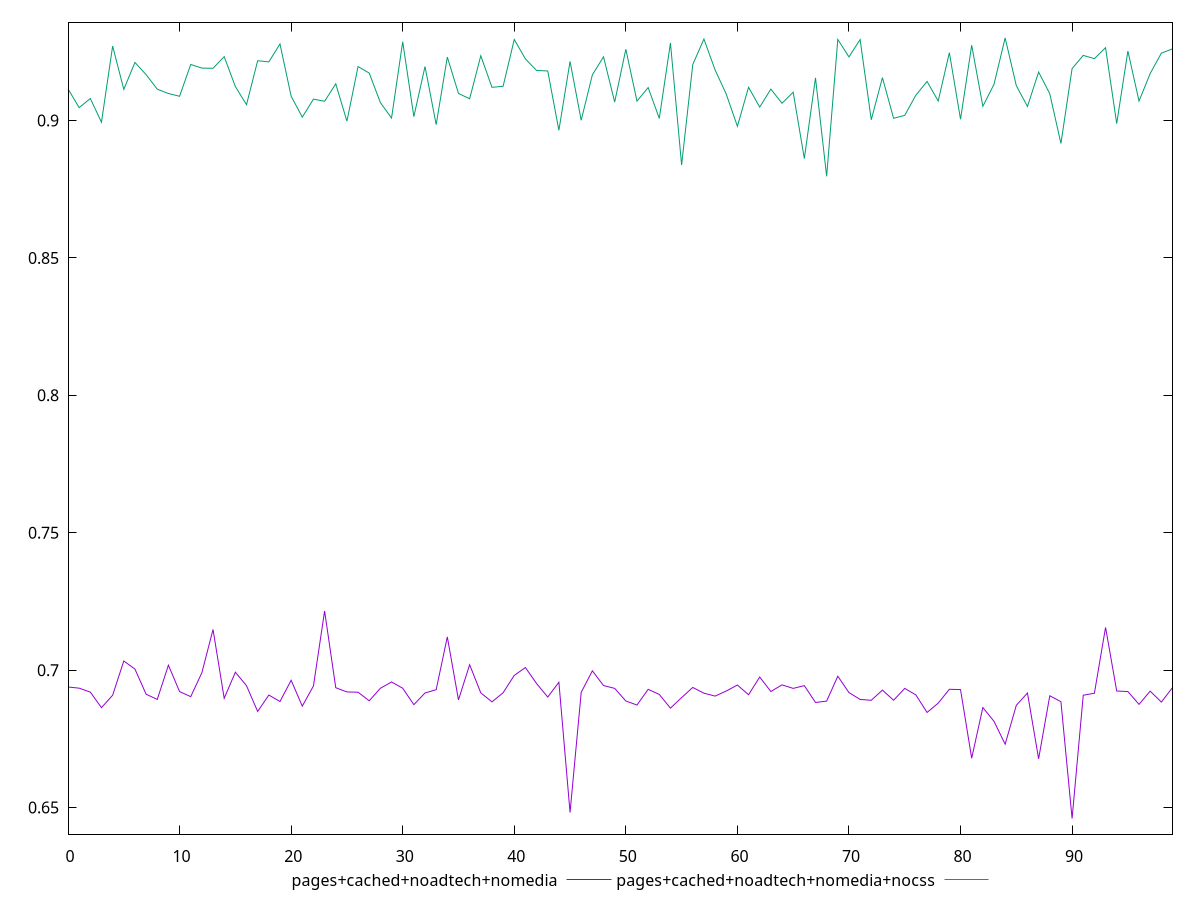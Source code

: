 reset

$pagesCachedNoadtechNomedia <<EOF
0 0.6938728277329338
1 0.6934555397247241
2 0.6920120478708489
3 0.6863529559639227
4 0.6908712300895558
5 0.7033329244710547
6 0.7004020641529064
7 0.6912582652596534
8 0.6893506161232635
9 0.7018083993705801
10 0.6922105895020588
11 0.690358381822537
12 0.69906936486988
13 0.7147999837268871
14 0.6897647278742676
15 0.6992555019760462
16 0.6943490491539606
17 0.6849671340917848
18 0.6909502235394173
19 0.6885919653165732
20 0.6963206459379969
21 0.6869015208560295
22 0.6942574257252555
23 0.72152065989314
24 0.6936157618163172
25 0.6920767746133717
26 0.6919723994690483
27 0.688851468351039
28 0.6934128034470618
29 0.6957121259202224
30 0.6934178594979119
31 0.6874567267554427
32 0.6917009568882679
33 0.6928853600992803
34 0.7120979149687799
35 0.6891860497460821
36 0.7019850708965469
37 0.6917484606713402
38 0.6884619757455076
39 0.6917884415241109
40 0.6981012805818364
41 0.7009506261505989
42 0.6951266744779923
43 0.6902207535044055
44 0.6955986449475696
45 0.6482216444015204
46 0.6919208314152527
47 0.6997606262692467
48 0.6944042070269038
49 0.6933753483502774
50 0.6887852633477247
51 0.6873085621004513
52 0.69302691246518
53 0.6911720649204801
54 0.6861706477429047
55 0.6900181313237819
56 0.6937117791251763
57 0.6916316477980261
58 0.6905633116540943
59 0.6924050385826022
60 0.6945910556013781
61 0.6910596362600065
62 0.6975022968450633
63 0.6922334819319537
64 0.6946534840135498
65 0.6933669471576341
66 0.6943734309015192
67 0.6882491739674618
68 0.6887416863453066
69 0.69780293307198
70 0.6918500826388212
71 0.6893606772584122
72 0.6890345921444311
73 0.6927492124268038
74 0.6890603808885978
75 0.6933675825649159
76 0.690991677742595
77 0.6846161228897448
78 0.6880008720575677
79 0.6930481946463689
80 0.6929313672314709
81 0.6679815884102018
82 0.6864009804052625
83 0.6813909466706163
84 0.6730641777194022
85 0.6872054027216628
86 0.6916827266374109
87 0.667746389956442
88 0.6906844482287853
89 0.6885273448056803
90 0.6460248286354425
91 0.6908811881036959
92 0.6916094088521291
93 0.7155604884633392
94 0.6924234217538495
95 0.692213972896496
96 0.6875594238180642
97 0.6923696404745894
98 0.6883820567953158
99 0.6936535321455634
EOF

$pagesCachedNoadtechNomediaNocss <<EOF
0 0.9114895786442464
1 0.9046514124433992
2 0.9079909545001316
3 0.8993640658228146
4 0.9270673204113309
5 0.9113176214852754
6 0.9211207967303062
7 0.9166747042230152
8 0.9113935038707885
9 0.9098079305407297
10 0.908791932540095
11 0.9203743354683867
12 0.9190447479991939
13 0.9189808514833386
14 0.9232171049502885
15 0.9123305027560404
16 0.9057473608162607
17 0.9217249387449479
18 0.9213062202598469
19 0.9278260175442746
20 0.9088414278713729
21 0.9012098398393661
22 0.9077569848971488
23 0.9069717522416166
24 0.9133224144537239
25 0.8997321819127458
26 0.9196098180680107
27 0.9172337124822453
28 0.9065001912806419
29 0.9008750804595378
30 0.9286416192826773
31 0.9013917843925396
32 0.9196406696035716
33 0.898491950625985
34 0.9230681165264762
35 0.9098225773163112
36 0.907890638671989
37 0.9235437312956303
38 0.9120512915422146
39 0.9124392550165483
40 0.9294534716348771
41 0.9223828104232276
42 0.9181913921061233
43 0.9180047976810706
44 0.8964146803762277
45 0.9215127618727799
46 0.9000514505853167
47 0.9166011906952876
48 0.9231367079551327
49 0.9066877751203981
50 0.9259088124838868
51 0.9070280501465209
52 0.9119752549366246
53 0.9007344962936463
54 0.9281867571453059
55 0.8838047202950681
56 0.9203574023671414
57 0.9296204371466888
58 0.9183956133537272
59 0.9096031615945915
60 0.8978769823366005
61 0.9120687940673635
62 0.9048539177945538
63 0.9114013773225632
64 0.9062450956972528
65 0.9102826479302802
66 0.8861368814339055
67 0.9155066809185858
68 0.8796720674882483
69 0.929481356694705
70 0.923117181507704
71 0.9294278466663398
72 0.9002419503062968
73 0.915579837555441
74 0.9007903924035493
75 0.9018614908827167
76 0.9092085563553574
77 0.9141896808279237
78 0.9070851973572038
79 0.9246788892973474
80 0.9004297366906315
81 0.9273662837103537
82 0.905141803813509
83 0.9131291653782904
84 0.9300339275443932
85 0.912663510440096
86 0.9050889879618967
87 0.9176021094948956
88 0.9097194935438566
89 0.8916332412460267
90 0.9188783654882802
91 0.923672146424099
92 0.9224878929587077
93 0.9264733832459525
94 0.8988526921260295
95 0.9252554393833257
96 0.907049043763313
97 0.9170656790488029
98 0.9244785948100137
99 0.9260468787526561
EOF

set key outside below
set xrange [0:99]
set yrange [0.6403446466572635:0.9357141095225722]
set trange [0.6403446466572635:0.9357141095225722]
set terminal svg size 640, 520 enhanced background rgb 'white'
set output "report_00025_2021-02-22T21:38:55.199Z/meta/pScore/comparison/line/3_vs_4.svg"

plot $pagesCachedNoadtechNomedia title "pages+cached+noadtech+nomedia" with line, \
     $pagesCachedNoadtechNomediaNocss title "pages+cached+noadtech+nomedia+nocss" with line

reset
